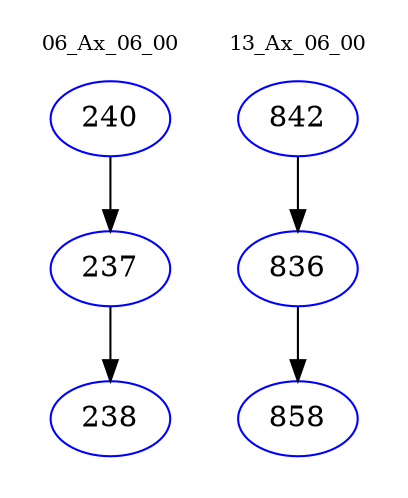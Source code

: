 digraph{
subgraph cluster_0 {
color = white
label = "06_Ax_06_00";
fontsize=10;
T0_240 [label="240", color="blue"]
T0_240 -> T0_237 [color="black"]
T0_237 [label="237", color="blue"]
T0_237 -> T0_238 [color="black"]
T0_238 [label="238", color="blue"]
}
subgraph cluster_1 {
color = white
label = "13_Ax_06_00";
fontsize=10;
T1_842 [label="842", color="blue"]
T1_842 -> T1_836 [color="black"]
T1_836 [label="836", color="blue"]
T1_836 -> T1_858 [color="black"]
T1_858 [label="858", color="blue"]
}
}
